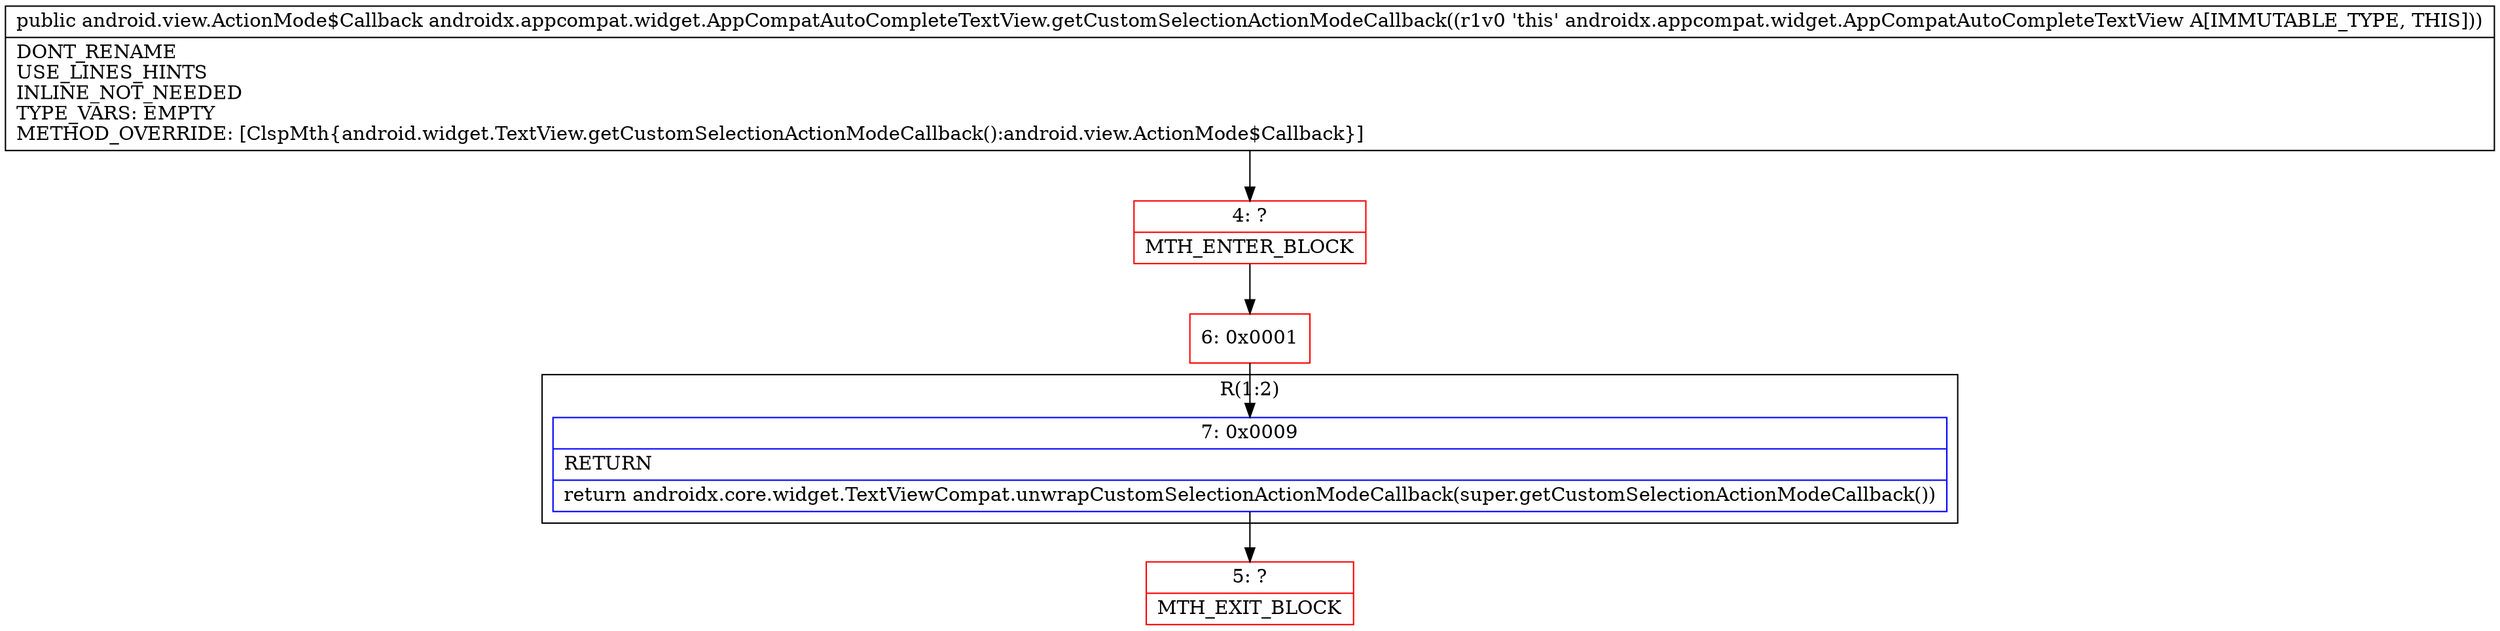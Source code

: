 digraph "CFG forandroidx.appcompat.widget.AppCompatAutoCompleteTextView.getCustomSelectionActionModeCallback()Landroid\/view\/ActionMode$Callback;" {
subgraph cluster_Region_24058566 {
label = "R(1:2)";
node [shape=record,color=blue];
Node_7 [shape=record,label="{7\:\ 0x0009|RETURN\l|return androidx.core.widget.TextViewCompat.unwrapCustomSelectionActionModeCallback(super.getCustomSelectionActionModeCallback())\l}"];
}
Node_4 [shape=record,color=red,label="{4\:\ ?|MTH_ENTER_BLOCK\l}"];
Node_6 [shape=record,color=red,label="{6\:\ 0x0001}"];
Node_5 [shape=record,color=red,label="{5\:\ ?|MTH_EXIT_BLOCK\l}"];
MethodNode[shape=record,label="{public android.view.ActionMode$Callback androidx.appcompat.widget.AppCompatAutoCompleteTextView.getCustomSelectionActionModeCallback((r1v0 'this' androidx.appcompat.widget.AppCompatAutoCompleteTextView A[IMMUTABLE_TYPE, THIS]))  | DONT_RENAME\lUSE_LINES_HINTS\lINLINE_NOT_NEEDED\lTYPE_VARS: EMPTY\lMETHOD_OVERRIDE: [ClspMth\{android.widget.TextView.getCustomSelectionActionModeCallback():android.view.ActionMode$Callback\}]\l}"];
MethodNode -> Node_4;Node_7 -> Node_5;
Node_4 -> Node_6;
Node_6 -> Node_7;
}

